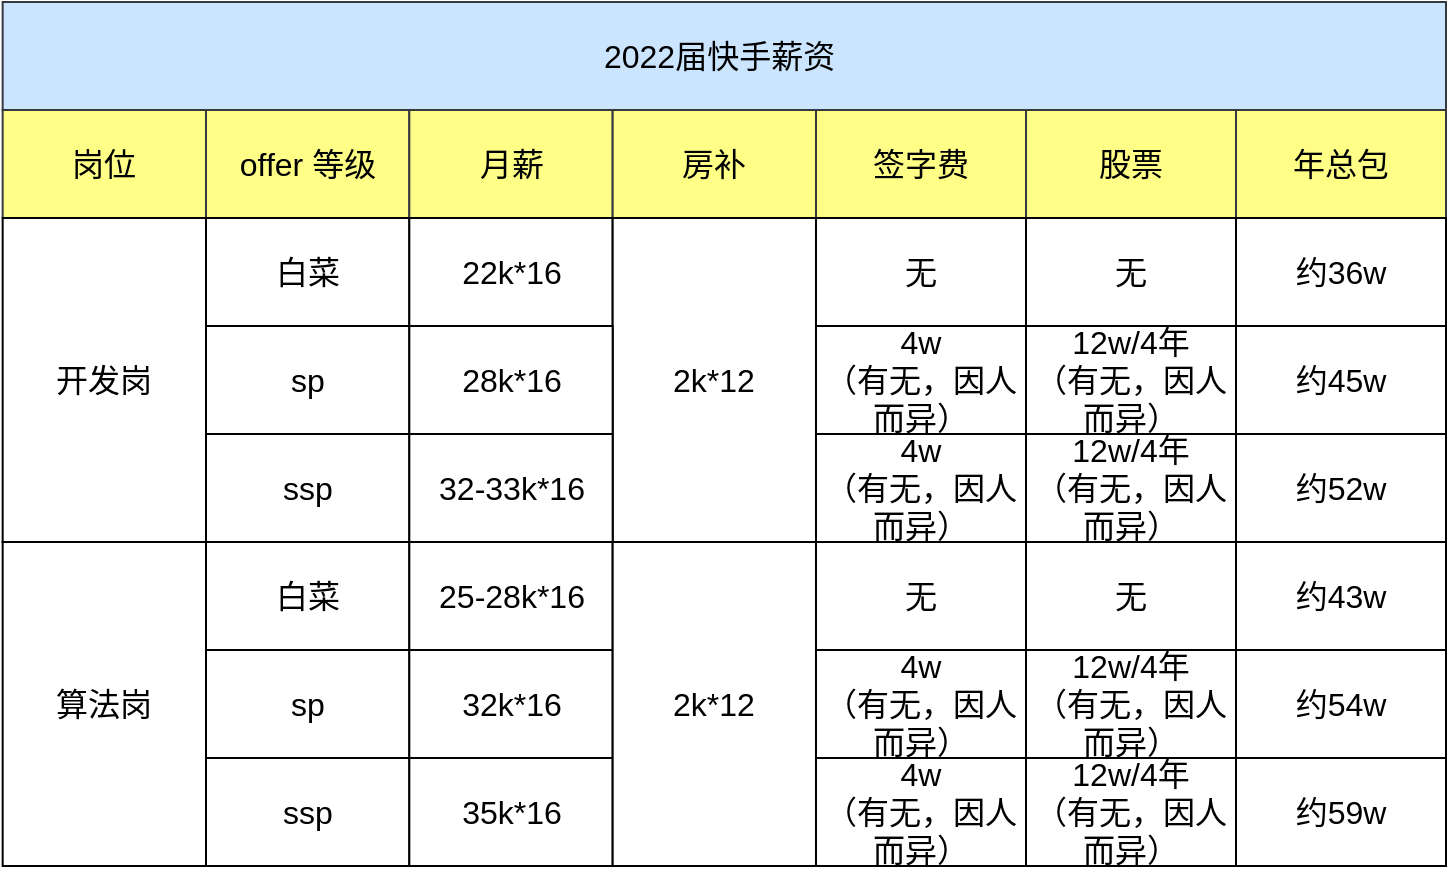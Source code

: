 <mxfile version="15.8.3" type="github">
  <diagram id="o1lI7uaFn6-g1FVOMqIx" name="Page-1">
    <mxGraphModel dx="1773" dy="558" grid="1" gridSize="10" guides="1" tooltips="1" connect="1" arrows="1" fold="1" page="1" pageScale="1" pageWidth="827" pageHeight="1169" math="0" shadow="0">
      <root>
        <mxCell id="0" />
        <mxCell id="1" parent="0" />
        <mxCell id="LmUMngHWBcQyNiguUtHR-1" value="2022届快手薪资&amp;nbsp;" style="rounded=0;whiteSpace=wrap;html=1;fontSize=16;fillColor=#cce5ff;strokeColor=#36393d;" vertex="1" parent="1">
          <mxGeometry x="-21.67" y="160" width="721.67" height="54" as="geometry" />
        </mxCell>
        <mxCell id="LmUMngHWBcQyNiguUtHR-2" value="offer 等级" style="rounded=0;whiteSpace=wrap;html=1;fontSize=16;fillColor=#ffff88;strokeColor=#36393d;" vertex="1" parent="1">
          <mxGeometry x="80" y="214" width="101.667" height="54" as="geometry" />
        </mxCell>
        <mxCell id="LmUMngHWBcQyNiguUtHR-3" value="月薪" style="rounded=0;whiteSpace=wrap;html=1;fontSize=16;fillColor=#ffff88;strokeColor=#36393d;" vertex="1" parent="1">
          <mxGeometry x="181.667" y="214" width="101.667" height="54" as="geometry" />
        </mxCell>
        <mxCell id="LmUMngHWBcQyNiguUtHR-4" value="房补" style="rounded=0;whiteSpace=wrap;html=1;fontSize=16;fillColor=#ffff88;strokeColor=#36393d;" vertex="1" parent="1">
          <mxGeometry x="283.33" y="214" width="101.667" height="54" as="geometry" />
        </mxCell>
        <mxCell id="LmUMngHWBcQyNiguUtHR-5" value="白菜" style="rounded=0;whiteSpace=wrap;html=1;fontSize=16;" vertex="1" parent="1">
          <mxGeometry x="80" y="268" width="101.667" height="54" as="geometry" />
        </mxCell>
        <mxCell id="LmUMngHWBcQyNiguUtHR-6" value="22k*16" style="rounded=0;whiteSpace=wrap;html=1;fontSize=16;" vertex="1" parent="1">
          <mxGeometry x="181.667" y="268" width="101.667" height="54" as="geometry" />
        </mxCell>
        <mxCell id="LmUMngHWBcQyNiguUtHR-7" value="2k*12" style="rounded=0;whiteSpace=wrap;html=1;fontSize=16;" vertex="1" parent="1">
          <mxGeometry x="283.33" y="268" width="101.667" height="162" as="geometry" />
        </mxCell>
        <mxCell id="LmUMngHWBcQyNiguUtHR-8" value="sp" style="rounded=0;whiteSpace=wrap;html=1;fontSize=16;" vertex="1" parent="1">
          <mxGeometry x="80" y="322" width="101.667" height="54" as="geometry" />
        </mxCell>
        <mxCell id="LmUMngHWBcQyNiguUtHR-9" value="28k*16" style="rounded=0;whiteSpace=wrap;html=1;fontSize=16;" vertex="1" parent="1">
          <mxGeometry x="181.667" y="322" width="101.667" height="54" as="geometry" />
        </mxCell>
        <mxCell id="LmUMngHWBcQyNiguUtHR-10" value="ssp" style="rounded=0;whiteSpace=wrap;html=1;fontSize=16;" vertex="1" parent="1">
          <mxGeometry x="80" y="376" width="101.667" height="54" as="geometry" />
        </mxCell>
        <mxCell id="LmUMngHWBcQyNiguUtHR-11" value="32-33k*16" style="rounded=0;whiteSpace=wrap;html=1;fontSize=16;" vertex="1" parent="1">
          <mxGeometry x="181.667" y="376" width="101.667" height="54" as="geometry" />
        </mxCell>
        <mxCell id="LmUMngHWBcQyNiguUtHR-12" value="岗位" style="rounded=0;whiteSpace=wrap;html=1;fontSize=16;fillColor=#ffff88;strokeColor=#36393d;" vertex="1" parent="1">
          <mxGeometry x="-21.67" y="214" width="101.667" height="54" as="geometry" />
        </mxCell>
        <mxCell id="LmUMngHWBcQyNiguUtHR-13" value="开发岗" style="rounded=0;whiteSpace=wrap;html=1;fontSize=16;" vertex="1" parent="1">
          <mxGeometry x="-21.67" y="268" width="101.67" height="162" as="geometry" />
        </mxCell>
        <mxCell id="LmUMngHWBcQyNiguUtHR-14" value="白菜" style="rounded=0;whiteSpace=wrap;html=1;fontSize=16;" vertex="1" parent="1">
          <mxGeometry x="80" y="430" width="101.667" height="54" as="geometry" />
        </mxCell>
        <mxCell id="LmUMngHWBcQyNiguUtHR-15" value="sp" style="rounded=0;whiteSpace=wrap;html=1;fontSize=16;" vertex="1" parent="1">
          <mxGeometry x="80" y="484" width="101.667" height="54" as="geometry" />
        </mxCell>
        <mxCell id="LmUMngHWBcQyNiguUtHR-16" value="ssp" style="rounded=0;whiteSpace=wrap;html=1;fontSize=16;" vertex="1" parent="1">
          <mxGeometry x="80" y="538" width="101.667" height="54" as="geometry" />
        </mxCell>
        <mxCell id="LmUMngHWBcQyNiguUtHR-17" value="25-28k*16" style="rounded=0;whiteSpace=wrap;html=1;fontSize=16;" vertex="1" parent="1">
          <mxGeometry x="181.667" y="430" width="101.667" height="54" as="geometry" />
        </mxCell>
        <mxCell id="LmUMngHWBcQyNiguUtHR-18" value="32k*16" style="rounded=0;whiteSpace=wrap;html=1;fontSize=16;" vertex="1" parent="1">
          <mxGeometry x="181.667" y="484" width="101.667" height="54" as="geometry" />
        </mxCell>
        <mxCell id="LmUMngHWBcQyNiguUtHR-19" value="35k*16" style="rounded=0;whiteSpace=wrap;html=1;fontSize=16;" vertex="1" parent="1">
          <mxGeometry x="181.667" y="538" width="101.667" height="54" as="geometry" />
        </mxCell>
        <mxCell id="LmUMngHWBcQyNiguUtHR-20" value="年总包" style="rounded=0;whiteSpace=wrap;html=1;fontSize=16;fillColor=#ffff88;strokeColor=#36393d;" vertex="1" parent="1">
          <mxGeometry x="595" y="214" width="105" height="54" as="geometry" />
        </mxCell>
        <mxCell id="LmUMngHWBcQyNiguUtHR-21" value="2k*12" style="rounded=0;whiteSpace=wrap;html=1;fontSize=16;" vertex="1" parent="1">
          <mxGeometry x="283.33" y="430" width="101.667" height="162" as="geometry" />
        </mxCell>
        <mxCell id="LmUMngHWBcQyNiguUtHR-22" value="算法岗" style="rounded=0;whiteSpace=wrap;html=1;fontSize=16;" vertex="1" parent="1">
          <mxGeometry x="-21.67" y="430" width="101.67" height="162" as="geometry" />
        </mxCell>
        <mxCell id="LmUMngHWBcQyNiguUtHR-23" value="约36w" style="rounded=0;whiteSpace=wrap;html=1;fontSize=16;" vertex="1" parent="1">
          <mxGeometry x="595" y="268" width="105" height="54" as="geometry" />
        </mxCell>
        <mxCell id="LmUMngHWBcQyNiguUtHR-24" value="约45w" style="rounded=0;whiteSpace=wrap;html=1;fontSize=16;" vertex="1" parent="1">
          <mxGeometry x="595" y="322" width="105" height="54" as="geometry" />
        </mxCell>
        <mxCell id="LmUMngHWBcQyNiguUtHR-25" value="约52w" style="rounded=0;whiteSpace=wrap;html=1;fontSize=16;" vertex="1" parent="1">
          <mxGeometry x="595" y="376" width="105" height="54" as="geometry" />
        </mxCell>
        <mxCell id="LmUMngHWBcQyNiguUtHR-26" value="约43w" style="rounded=0;whiteSpace=wrap;html=1;fontSize=16;" vertex="1" parent="1">
          <mxGeometry x="595" y="430" width="105" height="54" as="geometry" />
        </mxCell>
        <mxCell id="LmUMngHWBcQyNiguUtHR-27" value="约54w" style="rounded=0;whiteSpace=wrap;html=1;fontSize=16;" vertex="1" parent="1">
          <mxGeometry x="595" y="484" width="105" height="54" as="geometry" />
        </mxCell>
        <mxCell id="LmUMngHWBcQyNiguUtHR-28" value="约59w" style="rounded=0;whiteSpace=wrap;html=1;fontSize=16;" vertex="1" parent="1">
          <mxGeometry x="595" y="538" width="105" height="54" as="geometry" />
        </mxCell>
        <mxCell id="LmUMngHWBcQyNiguUtHR-32" value="签字费" style="rounded=0;whiteSpace=wrap;html=1;fontSize=16;fillColor=#ffff88;strokeColor=#36393d;" vertex="1" parent="1">
          <mxGeometry x="385" y="214" width="105" height="54" as="geometry" />
        </mxCell>
        <mxCell id="LmUMngHWBcQyNiguUtHR-33" value="无" style="rounded=0;whiteSpace=wrap;html=1;fontSize=16;" vertex="1" parent="1">
          <mxGeometry x="385" y="268" width="105" height="54" as="geometry" />
        </mxCell>
        <mxCell id="LmUMngHWBcQyNiguUtHR-34" value="4w&lt;br&gt;（有无，因人而异）" style="rounded=0;whiteSpace=wrap;html=1;fontSize=16;" vertex="1" parent="1">
          <mxGeometry x="385" y="322" width="105" height="54" as="geometry" />
        </mxCell>
        <mxCell id="LmUMngHWBcQyNiguUtHR-35" value="4w&lt;br&gt;（有无，因人而异）" style="rounded=0;whiteSpace=wrap;html=1;fontSize=16;" vertex="1" parent="1">
          <mxGeometry x="385" y="376" width="105" height="54" as="geometry" />
        </mxCell>
        <mxCell id="LmUMngHWBcQyNiguUtHR-36" value="无" style="rounded=0;whiteSpace=wrap;html=1;fontSize=16;" vertex="1" parent="1">
          <mxGeometry x="385" y="430" width="105" height="54" as="geometry" />
        </mxCell>
        <mxCell id="LmUMngHWBcQyNiguUtHR-37" value="4w&lt;br&gt;（有无，因人而异）" style="rounded=0;whiteSpace=wrap;html=1;fontSize=16;" vertex="1" parent="1">
          <mxGeometry x="385" y="484" width="105" height="54" as="geometry" />
        </mxCell>
        <mxCell id="LmUMngHWBcQyNiguUtHR-38" value="4w&lt;br&gt;（有无，因人而异）" style="rounded=0;whiteSpace=wrap;html=1;fontSize=16;" vertex="1" parent="1">
          <mxGeometry x="385" y="538" width="105" height="54" as="geometry" />
        </mxCell>
        <mxCell id="LmUMngHWBcQyNiguUtHR-39" value="股票" style="rounded=0;whiteSpace=wrap;html=1;fontSize=16;fillColor=#ffff88;strokeColor=#36393d;" vertex="1" parent="1">
          <mxGeometry x="490" y="214" width="105" height="54" as="geometry" />
        </mxCell>
        <mxCell id="LmUMngHWBcQyNiguUtHR-40" value="无" style="rounded=0;whiteSpace=wrap;html=1;fontSize=16;" vertex="1" parent="1">
          <mxGeometry x="490" y="268" width="105" height="54" as="geometry" />
        </mxCell>
        <mxCell id="LmUMngHWBcQyNiguUtHR-41" value="12w/4年&lt;br&gt;（有无，因人而异）" style="rounded=0;whiteSpace=wrap;html=1;fontSize=16;" vertex="1" parent="1">
          <mxGeometry x="490" y="322" width="105" height="54" as="geometry" />
        </mxCell>
        <mxCell id="LmUMngHWBcQyNiguUtHR-42" value="12w/4年&lt;br&gt;（有无，因人而异）" style="rounded=0;whiteSpace=wrap;html=1;fontSize=16;" vertex="1" parent="1">
          <mxGeometry x="490" y="376" width="105" height="54" as="geometry" />
        </mxCell>
        <mxCell id="LmUMngHWBcQyNiguUtHR-43" value="无" style="rounded=0;whiteSpace=wrap;html=1;fontSize=16;" vertex="1" parent="1">
          <mxGeometry x="490" y="430" width="105" height="54" as="geometry" />
        </mxCell>
        <mxCell id="LmUMngHWBcQyNiguUtHR-44" value="12w/4年&lt;br&gt;（有无，因人而异）" style="rounded=0;whiteSpace=wrap;html=1;fontSize=16;" vertex="1" parent="1">
          <mxGeometry x="490" y="484" width="105" height="54" as="geometry" />
        </mxCell>
        <mxCell id="LmUMngHWBcQyNiguUtHR-45" value="12w/4年&lt;br&gt;（有无，因人而异）" style="rounded=0;whiteSpace=wrap;html=1;fontSize=16;" vertex="1" parent="1">
          <mxGeometry x="490" y="538" width="105" height="54" as="geometry" />
        </mxCell>
      </root>
    </mxGraphModel>
  </diagram>
</mxfile>
